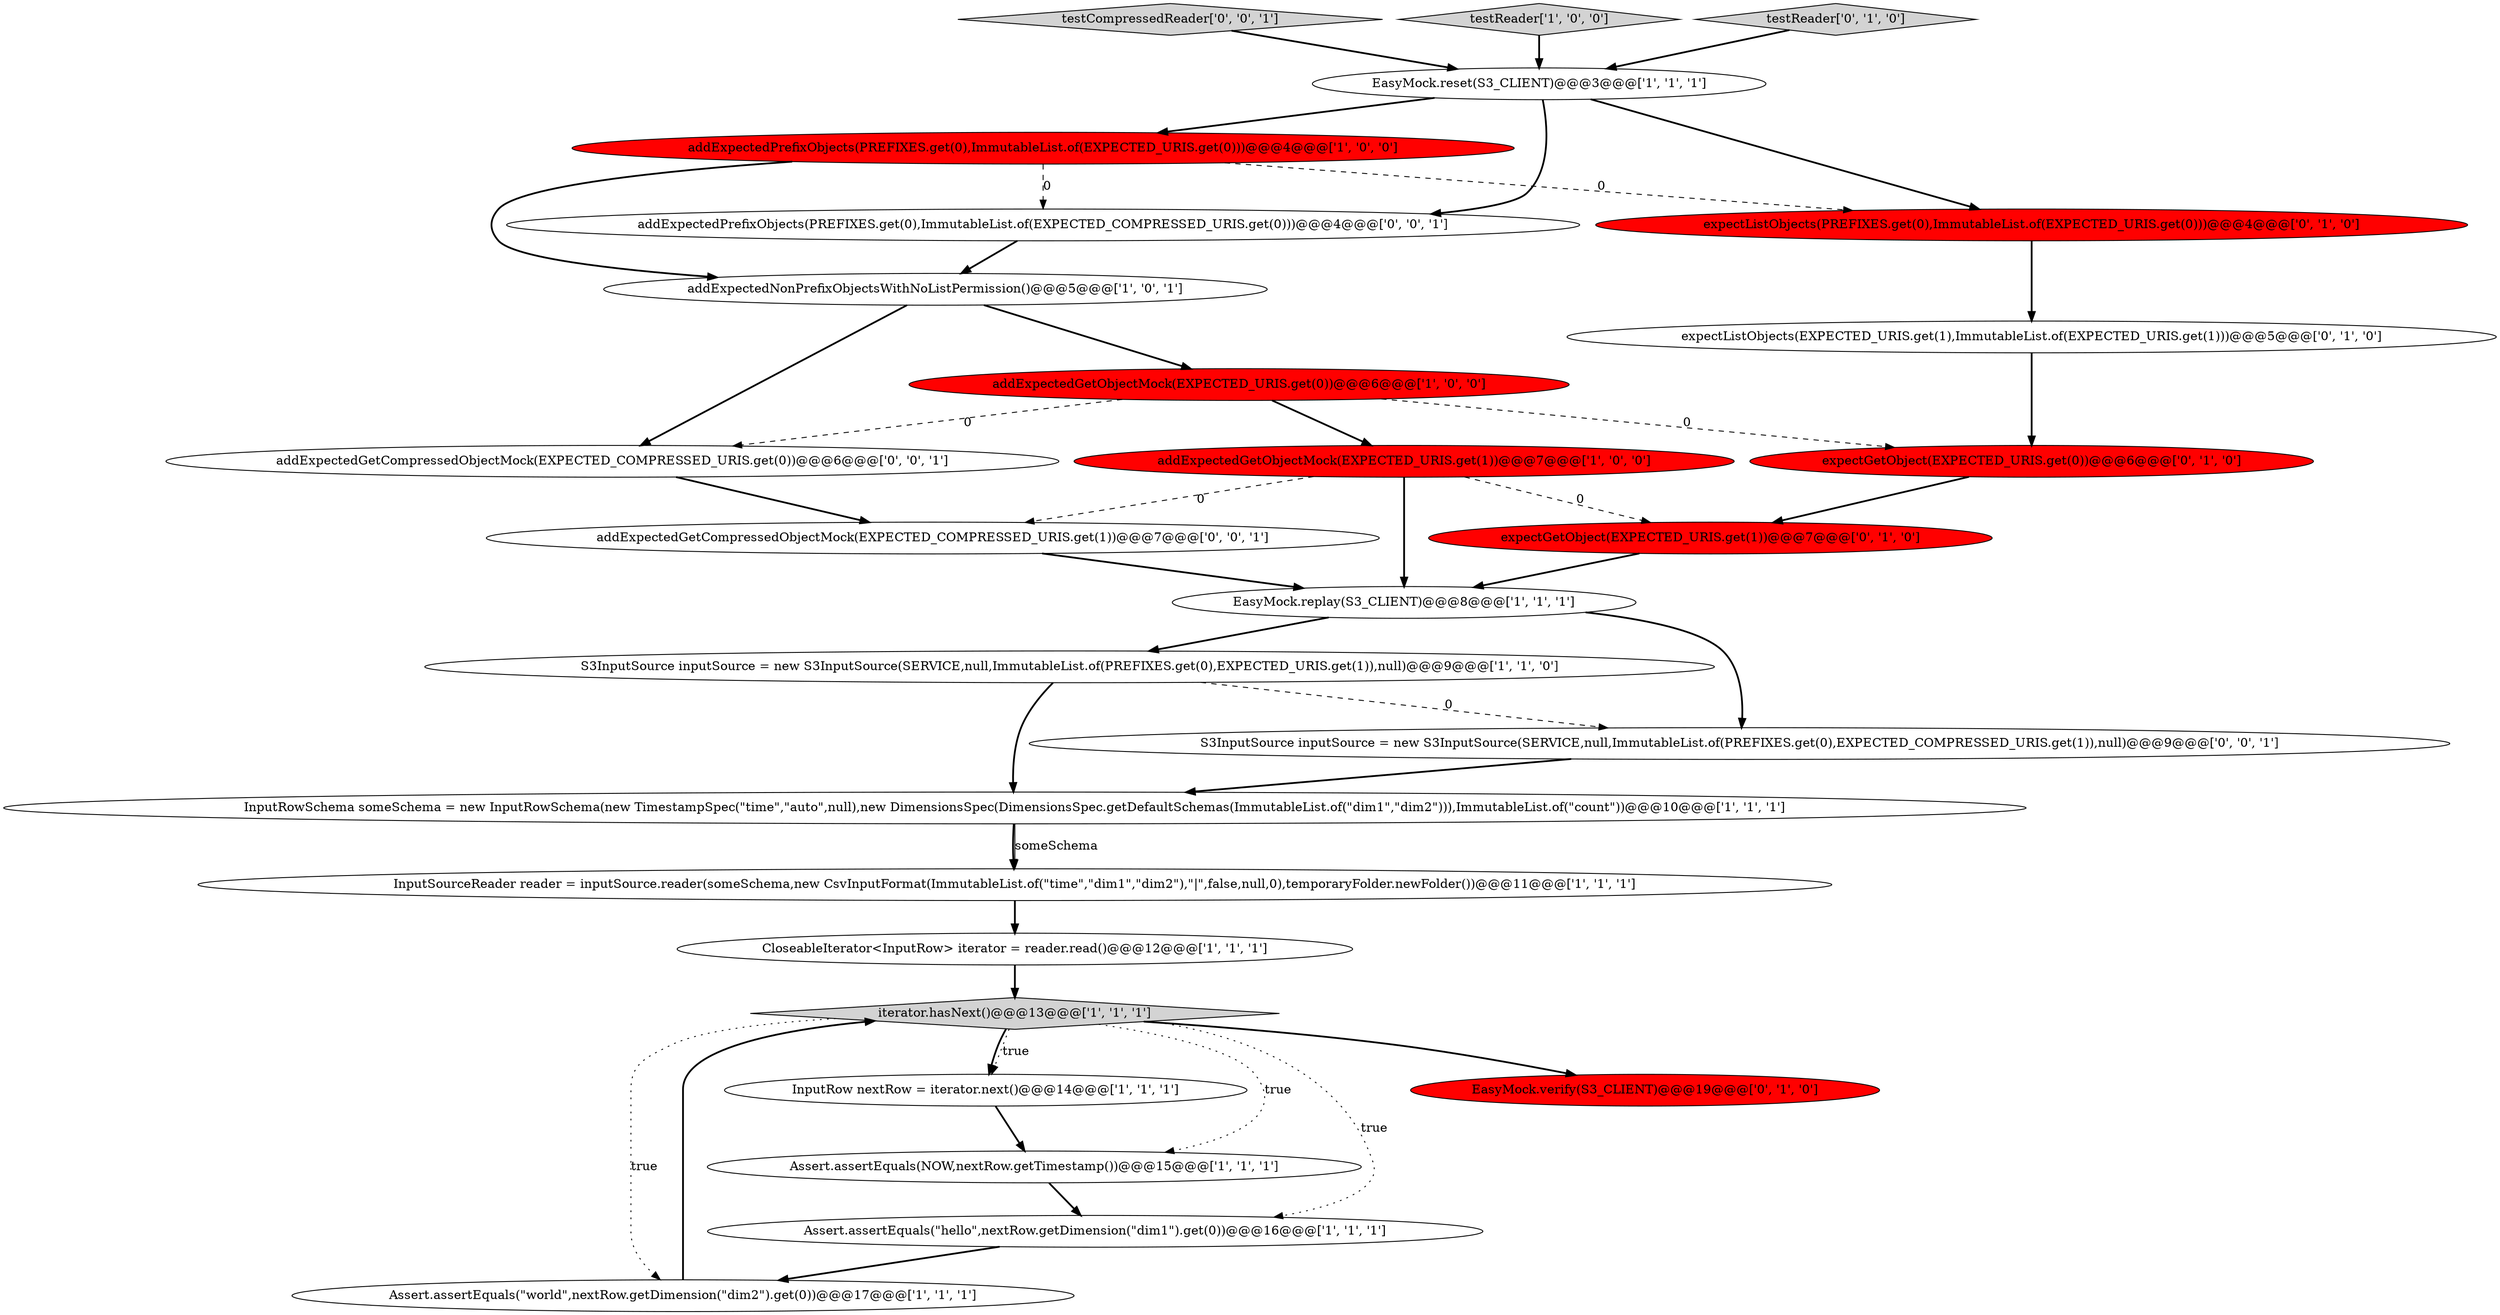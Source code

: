 digraph {
19 [style = filled, label = "expectListObjects(PREFIXES.get(0),ImmutableList.of(EXPECTED_URIS.get(0)))@@@4@@@['0', '1', '0']", fillcolor = red, shape = ellipse image = "AAA1AAABBB2BBB"];
4 [style = filled, label = "addExpectedPrefixObjects(PREFIXES.get(0),ImmutableList.of(EXPECTED_URIS.get(0)))@@@4@@@['1', '0', '0']", fillcolor = red, shape = ellipse image = "AAA1AAABBB1BBB"];
21 [style = filled, label = "expectListObjects(EXPECTED_URIS.get(1),ImmutableList.of(EXPECTED_URIS.get(1)))@@@5@@@['0', '1', '0']", fillcolor = white, shape = ellipse image = "AAA0AAABBB2BBB"];
11 [style = filled, label = "EasyMock.replay(S3_CLIENT)@@@8@@@['1', '1', '1']", fillcolor = white, shape = ellipse image = "AAA0AAABBB1BBB"];
1 [style = filled, label = "Assert.assertEquals(NOW,nextRow.getTimestamp())@@@15@@@['1', '1', '1']", fillcolor = white, shape = ellipse image = "AAA0AAABBB1BBB"];
22 [style = filled, label = "addExpectedPrefixObjects(PREFIXES.get(0),ImmutableList.of(EXPECTED_COMPRESSED_URIS.get(0)))@@@4@@@['0', '0', '1']", fillcolor = white, shape = ellipse image = "AAA0AAABBB3BBB"];
26 [style = filled, label = "testCompressedReader['0', '0', '1']", fillcolor = lightgray, shape = diamond image = "AAA0AAABBB3BBB"];
14 [style = filled, label = "CloseableIterator<InputRow> iterator = reader.read()@@@12@@@['1', '1', '1']", fillcolor = white, shape = ellipse image = "AAA0AAABBB1BBB"];
25 [style = filled, label = "addExpectedGetCompressedObjectMock(EXPECTED_COMPRESSED_URIS.get(1))@@@7@@@['0', '0', '1']", fillcolor = white, shape = ellipse image = "AAA0AAABBB3BBB"];
16 [style = filled, label = "expectGetObject(EXPECTED_URIS.get(0))@@@6@@@['0', '1', '0']", fillcolor = red, shape = ellipse image = "AAA1AAABBB2BBB"];
20 [style = filled, label = "EasyMock.verify(S3_CLIENT)@@@19@@@['0', '1', '0']", fillcolor = red, shape = ellipse image = "AAA1AAABBB2BBB"];
9 [style = filled, label = "testReader['1', '0', '0']", fillcolor = lightgray, shape = diamond image = "AAA0AAABBB1BBB"];
18 [style = filled, label = "expectGetObject(EXPECTED_URIS.get(1))@@@7@@@['0', '1', '0']", fillcolor = red, shape = ellipse image = "AAA1AAABBB2BBB"];
3 [style = filled, label = "iterator.hasNext()@@@13@@@['1', '1', '1']", fillcolor = lightgray, shape = diamond image = "AAA0AAABBB1BBB"];
8 [style = filled, label = "addExpectedGetObjectMock(EXPECTED_URIS.get(0))@@@6@@@['1', '0', '0']", fillcolor = red, shape = ellipse image = "AAA1AAABBB1BBB"];
0 [style = filled, label = "addExpectedNonPrefixObjectsWithNoListPermission()@@@5@@@['1', '0', '1']", fillcolor = white, shape = ellipse image = "AAA0AAABBB1BBB"];
6 [style = filled, label = "InputSourceReader reader = inputSource.reader(someSchema,new CsvInputFormat(ImmutableList.of(\"time\",\"dim1\",\"dim2\"),\"|\",false,null,0),temporaryFolder.newFolder())@@@11@@@['1', '1', '1']", fillcolor = white, shape = ellipse image = "AAA0AAABBB1BBB"];
7 [style = filled, label = "EasyMock.reset(S3_CLIENT)@@@3@@@['1', '1', '1']", fillcolor = white, shape = ellipse image = "AAA0AAABBB1BBB"];
12 [style = filled, label = "InputRow nextRow = iterator.next()@@@14@@@['1', '1', '1']", fillcolor = white, shape = ellipse image = "AAA0AAABBB1BBB"];
17 [style = filled, label = "testReader['0', '1', '0']", fillcolor = lightgray, shape = diamond image = "AAA0AAABBB2BBB"];
10 [style = filled, label = "Assert.assertEquals(\"world\",nextRow.getDimension(\"dim2\").get(0))@@@17@@@['1', '1', '1']", fillcolor = white, shape = ellipse image = "AAA0AAABBB1BBB"];
13 [style = filled, label = "S3InputSource inputSource = new S3InputSource(SERVICE,null,ImmutableList.of(PREFIXES.get(0),EXPECTED_URIS.get(1)),null)@@@9@@@['1', '1', '0']", fillcolor = white, shape = ellipse image = "AAA0AAABBB1BBB"];
15 [style = filled, label = "Assert.assertEquals(\"hello\",nextRow.getDimension(\"dim1\").get(0))@@@16@@@['1', '1', '1']", fillcolor = white, shape = ellipse image = "AAA0AAABBB1BBB"];
23 [style = filled, label = "addExpectedGetCompressedObjectMock(EXPECTED_COMPRESSED_URIS.get(0))@@@6@@@['0', '0', '1']", fillcolor = white, shape = ellipse image = "AAA0AAABBB3BBB"];
5 [style = filled, label = "addExpectedGetObjectMock(EXPECTED_URIS.get(1))@@@7@@@['1', '0', '0']", fillcolor = red, shape = ellipse image = "AAA1AAABBB1BBB"];
2 [style = filled, label = "InputRowSchema someSchema = new InputRowSchema(new TimestampSpec(\"time\",\"auto\",null),new DimensionsSpec(DimensionsSpec.getDefaultSchemas(ImmutableList.of(\"dim1\",\"dim2\"))),ImmutableList.of(\"count\"))@@@10@@@['1', '1', '1']", fillcolor = white, shape = ellipse image = "AAA0AAABBB1BBB"];
24 [style = filled, label = "S3InputSource inputSource = new S3InputSource(SERVICE,null,ImmutableList.of(PREFIXES.get(0),EXPECTED_COMPRESSED_URIS.get(1)),null)@@@9@@@['0', '0', '1']", fillcolor = white, shape = ellipse image = "AAA0AAABBB3BBB"];
14->3 [style = bold, label=""];
23->25 [style = bold, label=""];
15->10 [style = bold, label=""];
8->16 [style = dashed, label="0"];
16->18 [style = bold, label=""];
26->7 [style = bold, label=""];
24->2 [style = bold, label=""];
2->6 [style = bold, label=""];
1->15 [style = bold, label=""];
18->11 [style = bold, label=""];
3->10 [style = dotted, label="true"];
10->3 [style = bold, label=""];
5->25 [style = dashed, label="0"];
4->22 [style = dashed, label="0"];
7->4 [style = bold, label=""];
3->12 [style = bold, label=""];
9->7 [style = bold, label=""];
11->24 [style = bold, label=""];
12->1 [style = bold, label=""];
5->18 [style = dashed, label="0"];
4->0 [style = bold, label=""];
6->14 [style = bold, label=""];
17->7 [style = bold, label=""];
2->6 [style = solid, label="someSchema"];
7->22 [style = bold, label=""];
13->24 [style = dashed, label="0"];
3->20 [style = bold, label=""];
22->0 [style = bold, label=""];
0->23 [style = bold, label=""];
8->5 [style = bold, label=""];
25->11 [style = bold, label=""];
3->12 [style = dotted, label="true"];
3->15 [style = dotted, label="true"];
11->13 [style = bold, label=""];
0->8 [style = bold, label=""];
21->16 [style = bold, label=""];
4->19 [style = dashed, label="0"];
5->11 [style = bold, label=""];
7->19 [style = bold, label=""];
3->1 [style = dotted, label="true"];
8->23 [style = dashed, label="0"];
13->2 [style = bold, label=""];
19->21 [style = bold, label=""];
}

